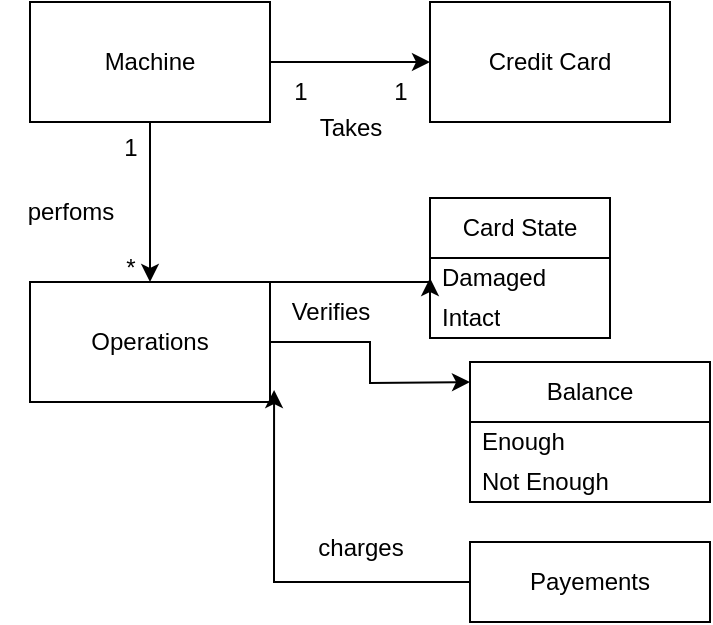 <mxfile version="23.1.1" type="github">
  <diagram name="Page-1" id="yGyFkePlUMSOtw3ik4Zv">
    <mxGraphModel dx="1258" dy="614" grid="1" gridSize="10" guides="1" tooltips="1" connect="1" arrows="1" fold="1" page="1" pageScale="1" pageWidth="850" pageHeight="1100" math="0" shadow="0">
      <root>
        <mxCell id="0" />
        <mxCell id="1" parent="0" />
        <mxCell id="5Cbh1VTCBoVTc0HgQQdx-3" value="" style="edgeStyle=orthogonalEdgeStyle;rounded=0;orthogonalLoop=1;jettySize=auto;html=1;" edge="1" parent="1" source="5Cbh1VTCBoVTc0HgQQdx-1" target="5Cbh1VTCBoVTc0HgQQdx-2">
          <mxGeometry relative="1" as="geometry" />
        </mxCell>
        <mxCell id="5Cbh1VTCBoVTc0HgQQdx-9" value="" style="edgeStyle=orthogonalEdgeStyle;rounded=0;orthogonalLoop=1;jettySize=auto;html=1;" edge="1" parent="1" source="5Cbh1VTCBoVTc0HgQQdx-1" target="5Cbh1VTCBoVTc0HgQQdx-8">
          <mxGeometry relative="1" as="geometry" />
        </mxCell>
        <mxCell id="5Cbh1VTCBoVTc0HgQQdx-1" value="Machine" style="rounded=0;whiteSpace=wrap;html=1;" vertex="1" parent="1">
          <mxGeometry x="100" y="140" width="120" height="60" as="geometry" />
        </mxCell>
        <mxCell id="5Cbh1VTCBoVTc0HgQQdx-2" value="Credit Card" style="rounded=0;whiteSpace=wrap;html=1;" vertex="1" parent="1">
          <mxGeometry x="300" y="140" width="120" height="60" as="geometry" />
        </mxCell>
        <mxCell id="5Cbh1VTCBoVTc0HgQQdx-4" value="Takes" style="text;html=1;align=center;verticalAlign=middle;resizable=0;points=[];autosize=1;strokeColor=none;fillColor=none;" vertex="1" parent="1">
          <mxGeometry x="235" y="188" width="50" height="30" as="geometry" />
        </mxCell>
        <mxCell id="5Cbh1VTCBoVTc0HgQQdx-5" value="1" style="text;html=1;align=center;verticalAlign=middle;resizable=0;points=[];autosize=1;strokeColor=none;fillColor=none;" vertex="1" parent="1">
          <mxGeometry x="220" y="170" width="30" height="30" as="geometry" />
        </mxCell>
        <mxCell id="5Cbh1VTCBoVTc0HgQQdx-7" value="1" style="text;html=1;align=center;verticalAlign=middle;resizable=0;points=[];autosize=1;strokeColor=none;fillColor=none;" vertex="1" parent="1">
          <mxGeometry x="270" y="170" width="30" height="30" as="geometry" />
        </mxCell>
        <mxCell id="5Cbh1VTCBoVTc0HgQQdx-22" style="edgeStyle=orthogonalEdgeStyle;rounded=0;orthogonalLoop=1;jettySize=auto;html=1;exitX=1;exitY=0.5;exitDx=0;exitDy=0;entryX=0;entryY=0.5;entryDx=0;entryDy=0;" edge="1" parent="1" source="5Cbh1VTCBoVTc0HgQQdx-8" target="5Cbh1VTCBoVTc0HgQQdx-29">
          <mxGeometry relative="1" as="geometry">
            <mxPoint x="320" y="310" as="targetPoint" />
            <Array as="points">
              <mxPoint x="220" y="280" />
              <mxPoint x="300" y="280" />
            </Array>
          </mxGeometry>
        </mxCell>
        <mxCell id="5Cbh1VTCBoVTc0HgQQdx-34" style="edgeStyle=orthogonalEdgeStyle;rounded=0;orthogonalLoop=1;jettySize=auto;html=1;" edge="1" parent="1" source="5Cbh1VTCBoVTc0HgQQdx-8">
          <mxGeometry relative="1" as="geometry">
            <mxPoint x="320" y="330" as="targetPoint" />
          </mxGeometry>
        </mxCell>
        <mxCell id="5Cbh1VTCBoVTc0HgQQdx-8" value="Operations" style="rounded=0;whiteSpace=wrap;html=1;" vertex="1" parent="1">
          <mxGeometry x="100" y="280" width="120" height="60" as="geometry" />
        </mxCell>
        <mxCell id="5Cbh1VTCBoVTc0HgQQdx-10" value="&lt;div&gt;perfoms&lt;/div&gt;" style="text;html=1;align=center;verticalAlign=middle;resizable=0;points=[];autosize=1;strokeColor=none;fillColor=none;" vertex="1" parent="1">
          <mxGeometry x="85" y="230" width="70" height="30" as="geometry" />
        </mxCell>
        <mxCell id="5Cbh1VTCBoVTc0HgQQdx-11" value="1" style="text;html=1;align=center;verticalAlign=middle;resizable=0;points=[];autosize=1;strokeColor=none;fillColor=none;" vertex="1" parent="1">
          <mxGeometry x="135" y="198" width="30" height="30" as="geometry" />
        </mxCell>
        <mxCell id="5Cbh1VTCBoVTc0HgQQdx-12" value="*" style="text;html=1;align=center;verticalAlign=middle;resizable=0;points=[];autosize=1;strokeColor=none;fillColor=none;" vertex="1" parent="1">
          <mxGeometry x="135" y="258" width="30" height="30" as="geometry" />
        </mxCell>
        <mxCell id="5Cbh1VTCBoVTc0HgQQdx-23" value="Balance" style="swimlane;fontStyle=0;childLayout=stackLayout;horizontal=1;startSize=30;horizontalStack=0;resizeParent=1;resizeParentMax=0;resizeLast=0;collapsible=1;marginBottom=0;whiteSpace=wrap;html=1;" vertex="1" parent="1">
          <mxGeometry x="320" y="320" width="120" height="70" as="geometry" />
        </mxCell>
        <mxCell id="5Cbh1VTCBoVTc0HgQQdx-24" value="Enough" style="text;strokeColor=none;fillColor=none;align=left;verticalAlign=middle;spacingLeft=4;spacingRight=4;overflow=hidden;points=[[0,0.5],[1,0.5]];portConstraint=eastwest;rotatable=0;whiteSpace=wrap;html=1;" vertex="1" parent="5Cbh1VTCBoVTc0HgQQdx-23">
          <mxGeometry y="30" width="120" height="20" as="geometry" />
        </mxCell>
        <mxCell id="5Cbh1VTCBoVTc0HgQQdx-25" value="Not Enough" style="text;strokeColor=none;fillColor=none;align=left;verticalAlign=middle;spacingLeft=4;spacingRight=4;overflow=hidden;points=[[0,0.5],[1,0.5]];portConstraint=eastwest;rotatable=0;whiteSpace=wrap;html=1;" vertex="1" parent="5Cbh1VTCBoVTc0HgQQdx-23">
          <mxGeometry y="50" width="120" height="20" as="geometry" />
        </mxCell>
        <mxCell id="5Cbh1VTCBoVTc0HgQQdx-15" value="Verifies" style="text;html=1;align=center;verticalAlign=middle;resizable=0;points=[];autosize=1;strokeColor=none;fillColor=none;" vertex="1" parent="1">
          <mxGeometry x="220" y="280" width="60" height="30" as="geometry" />
        </mxCell>
        <mxCell id="5Cbh1VTCBoVTc0HgQQdx-28" value="Card State" style="swimlane;fontStyle=0;childLayout=stackLayout;horizontal=1;startSize=30;horizontalStack=0;resizeParent=1;resizeParentMax=0;resizeLast=0;collapsible=1;marginBottom=0;whiteSpace=wrap;html=1;" vertex="1" parent="1">
          <mxGeometry x="300" y="238" width="90" height="70" as="geometry" />
        </mxCell>
        <mxCell id="5Cbh1VTCBoVTc0HgQQdx-29" value="Damaged" style="text;strokeColor=none;fillColor=none;align=left;verticalAlign=middle;spacingLeft=4;spacingRight=4;overflow=hidden;points=[[0,0.5],[1,0.5]];portConstraint=eastwest;rotatable=0;whiteSpace=wrap;html=1;" vertex="1" parent="5Cbh1VTCBoVTc0HgQQdx-28">
          <mxGeometry y="30" width="90" height="20" as="geometry" />
        </mxCell>
        <mxCell id="5Cbh1VTCBoVTc0HgQQdx-30" value="Intact" style="text;strokeColor=none;fillColor=none;align=left;verticalAlign=middle;spacingLeft=4;spacingRight=4;overflow=hidden;points=[[0,0.5],[1,0.5]];portConstraint=eastwest;rotatable=0;whiteSpace=wrap;html=1;" vertex="1" parent="5Cbh1VTCBoVTc0HgQQdx-28">
          <mxGeometry y="50" width="90" height="20" as="geometry" />
        </mxCell>
        <mxCell id="5Cbh1VTCBoVTc0HgQQdx-37" value="Payements" style="rounded=0;whiteSpace=wrap;html=1;" vertex="1" parent="1">
          <mxGeometry x="320" y="410" width="120" height="40" as="geometry" />
        </mxCell>
        <mxCell id="5Cbh1VTCBoVTc0HgQQdx-38" style="edgeStyle=orthogonalEdgeStyle;rounded=0;orthogonalLoop=1;jettySize=auto;html=1;entryX=1.017;entryY=0.9;entryDx=0;entryDy=0;entryPerimeter=0;" edge="1" parent="1" source="5Cbh1VTCBoVTc0HgQQdx-37" target="5Cbh1VTCBoVTc0HgQQdx-8">
          <mxGeometry relative="1" as="geometry" />
        </mxCell>
        <mxCell id="5Cbh1VTCBoVTc0HgQQdx-39" value="charges" style="text;html=1;align=center;verticalAlign=middle;resizable=0;points=[];autosize=1;strokeColor=none;fillColor=none;" vertex="1" parent="1">
          <mxGeometry x="230" y="398" width="70" height="30" as="geometry" />
        </mxCell>
      </root>
    </mxGraphModel>
  </diagram>
</mxfile>
